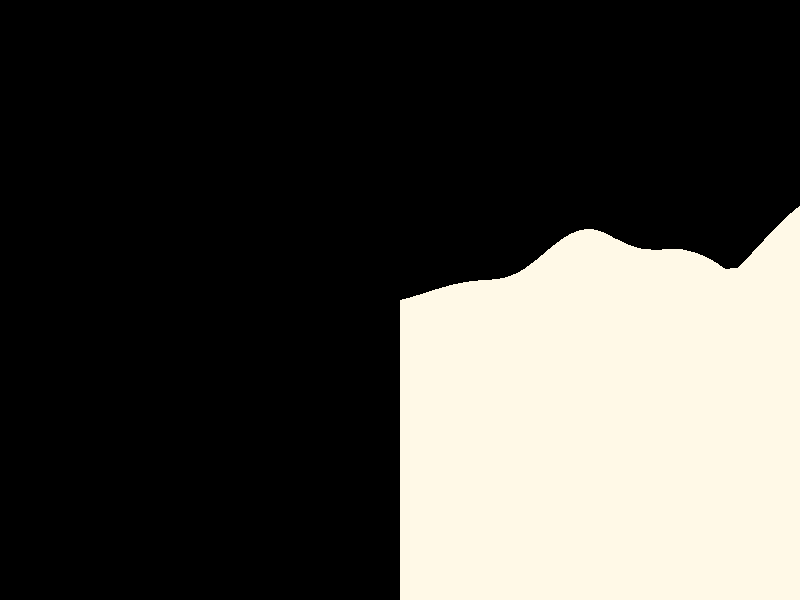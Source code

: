 #include "functions.inc"
#include "textures.inc"
#include "colors.inc" 

global_settings { assumed_gamma 1.0 }

light_source{<1500,2500,-2500> color White}

#declare HF_Res_X = 1024; // number of points in x
#declare HF_Res_Z = 1024; // number of points in z
#declare SF =
 function {
   pigment {
   spherical
     color_map {
       [0.0, color 0.0 ]
       [0.5, color 0.8 ]
       [1.0, color 1.0 ]
     } // end color_map
    scale <0.5,1,0.5>
    translate<0.5,0,0.5>
   } // end pigment
 } // end function

#declare HF_Function   =
 function(x, y, z)
  {1+f_snoise3d(x*10,y*10,z*10)*0.3 * SF(x,y,z).gray}

#declare HF_Amplitude    = 0.5;
#declare D = 0.00001; // just a little bit!

union{ // height_field + ground
 intersection{
  height_field{
   function  HF_Res_X, HF_Res_Z
   { HF_Function(x,0,y) * HF_Amplitude }
   //smooth
    translate<0,D-0.4 ,0>
   } // end HF
  box{ <D,-0.10,D>,<1-D,0.2-D,1-D>
   } // end box
  translate<0,-0.10,0>
 } // end intersection

difference{ // ground minus hole for height_field
 plane { <0,1,0>, 0 }   // plane of the ground
 box{ <D,-0.10,D>,<1-D,0.2-D,1-D> }
 } // end difference

 scale <1,1,1>
 translate<0,0,0>
 texture { pigment{ color rgb<1,0.95,0.8>}
           normal { bumps 0.75 scale 0.0025 }
           finish { phong 0.1 }
         }// end texture


}// end of  height_field + ground ------------- 


